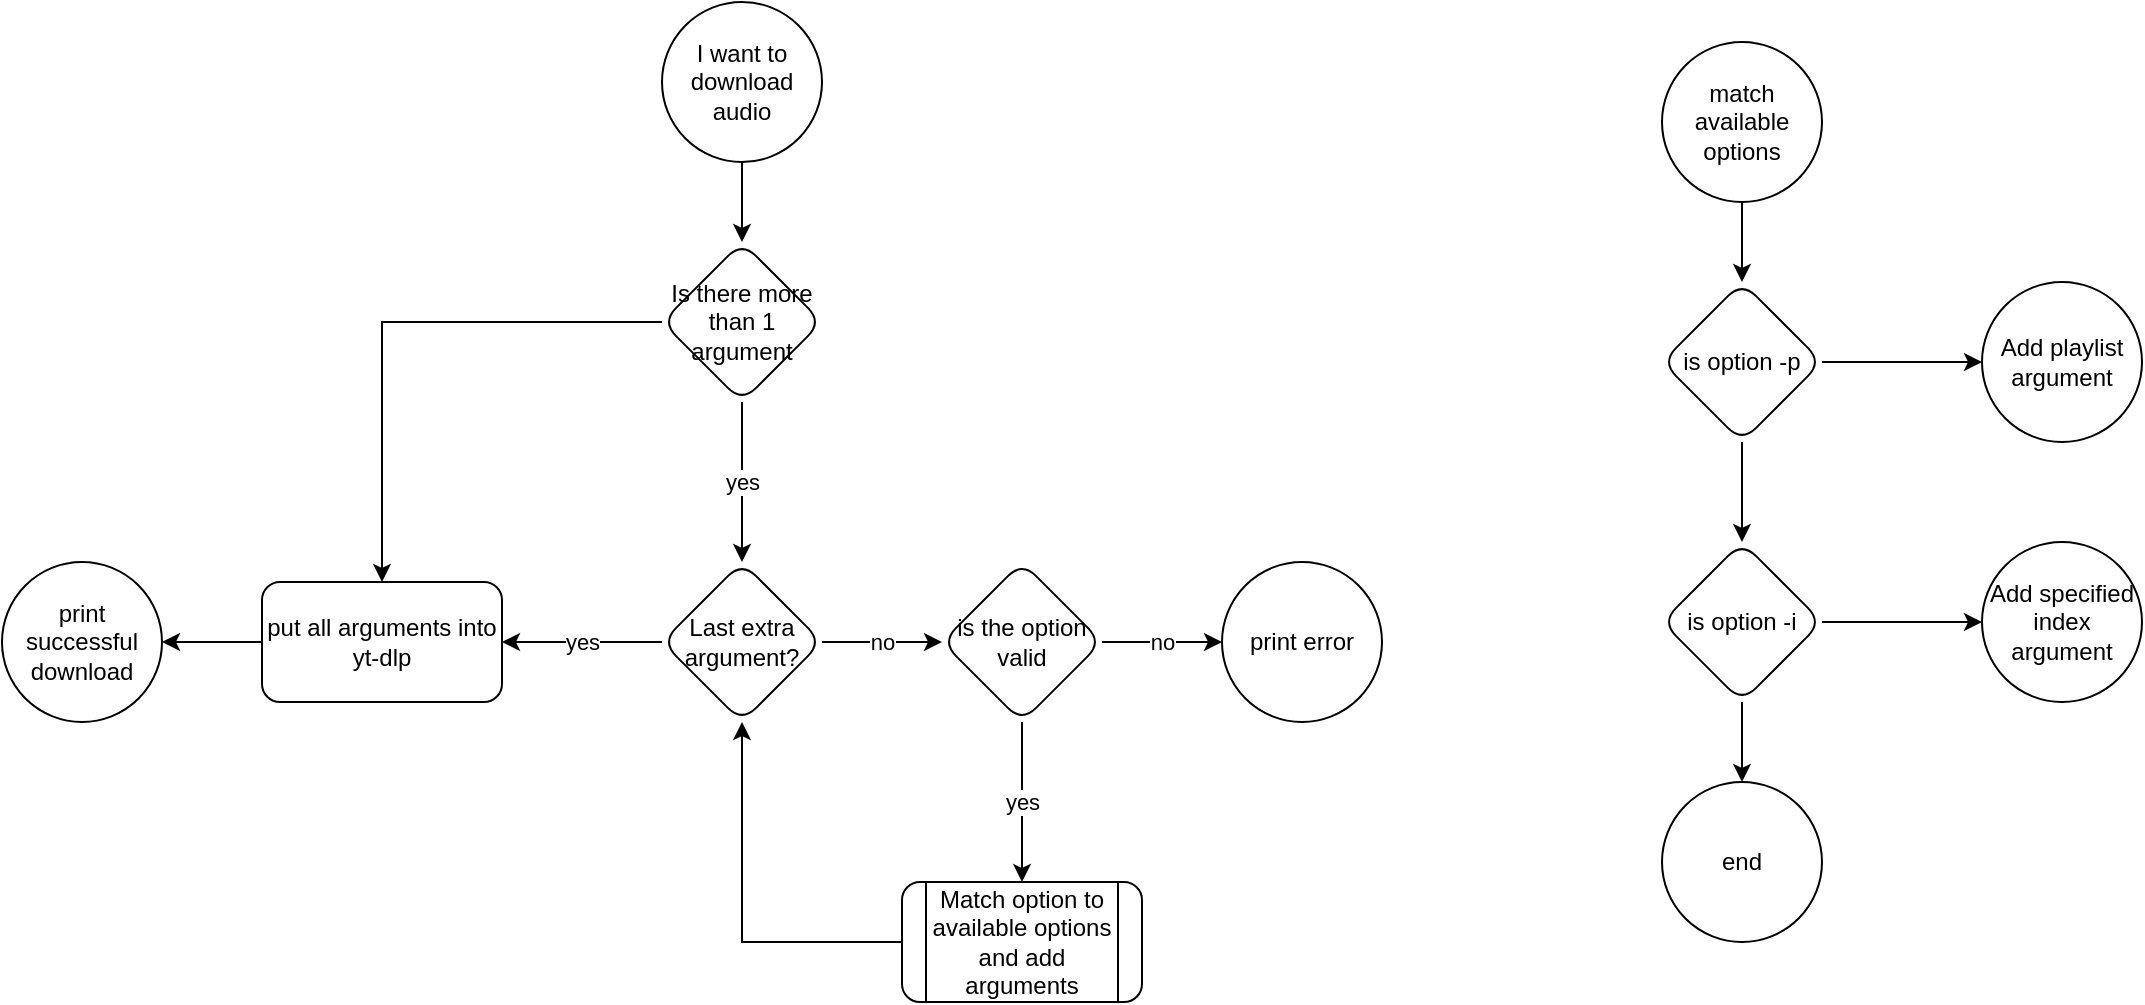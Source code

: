 <mxfile version="20.8.10" type="device"><diagram id="C5RBs43oDa-KdzZeNtuy" name="Page-1"><mxGraphModel dx="825" dy="527" grid="1" gridSize="10" guides="1" tooltips="1" connect="1" arrows="1" fold="1" page="1" pageScale="1" pageWidth="827" pageHeight="1169" math="0" shadow="0"><root><mxCell id="WIyWlLk6GJQsqaUBKTNV-0"/><mxCell id="WIyWlLk6GJQsqaUBKTNV-1" parent="WIyWlLk6GJQsqaUBKTNV-0"/><mxCell id="EcgEFY4i0xf3Wzjdhyih-6" value="yes" style="edgeStyle=orthogonalEdgeStyle;rounded=0;orthogonalLoop=1;jettySize=auto;html=1;" edge="1" parent="WIyWlLk6GJQsqaUBKTNV-1" source="EcgEFY4i0xf3Wzjdhyih-0" target="EcgEFY4i0xf3Wzjdhyih-5"><mxGeometry relative="1" as="geometry"/></mxCell><mxCell id="EcgEFY4i0xf3Wzjdhyih-25" style="edgeStyle=orthogonalEdgeStyle;rounded=0;orthogonalLoop=1;jettySize=auto;html=1;" edge="1" parent="WIyWlLk6GJQsqaUBKTNV-1" source="EcgEFY4i0xf3Wzjdhyih-0" target="EcgEFY4i0xf3Wzjdhyih-22"><mxGeometry relative="1" as="geometry"><mxPoint x="260" y="280" as="targetPoint"/></mxGeometry></mxCell><mxCell id="EcgEFY4i0xf3Wzjdhyih-0" value="Is there more than 1 argument" style="rhombus;whiteSpace=wrap;html=1;rounded=1;glass=0;strokeWidth=1;shadow=0;" vertex="1" parent="WIyWlLk6GJQsqaUBKTNV-1"><mxGeometry x="350" y="220" width="80" height="80" as="geometry"/></mxCell><mxCell id="EcgEFY4i0xf3Wzjdhyih-13" value="no" style="edgeStyle=orthogonalEdgeStyle;rounded=0;orthogonalLoop=1;jettySize=auto;html=1;" edge="1" parent="WIyWlLk6GJQsqaUBKTNV-1" source="EcgEFY4i0xf3Wzjdhyih-5" target="EcgEFY4i0xf3Wzjdhyih-12"><mxGeometry relative="1" as="geometry"/></mxCell><mxCell id="EcgEFY4i0xf3Wzjdhyih-23" value="yes" style="edgeStyle=orthogonalEdgeStyle;rounded=0;orthogonalLoop=1;jettySize=auto;html=1;" edge="1" parent="WIyWlLk6GJQsqaUBKTNV-1" source="EcgEFY4i0xf3Wzjdhyih-5" target="EcgEFY4i0xf3Wzjdhyih-22"><mxGeometry relative="1" as="geometry"/></mxCell><mxCell id="EcgEFY4i0xf3Wzjdhyih-5" value="Last extra argument?" style="rhombus;whiteSpace=wrap;html=1;rounded=1;glass=0;strokeWidth=1;shadow=0;" vertex="1" parent="WIyWlLk6GJQsqaUBKTNV-1"><mxGeometry x="350" y="380" width="80" height="80" as="geometry"/></mxCell><mxCell id="EcgEFY4i0xf3Wzjdhyih-19" value="no" style="edgeStyle=orthogonalEdgeStyle;rounded=0;orthogonalLoop=1;jettySize=auto;html=1;entryX=0;entryY=0.5;entryDx=0;entryDy=0;" edge="1" parent="WIyWlLk6GJQsqaUBKTNV-1" source="EcgEFY4i0xf3Wzjdhyih-12" target="EcgEFY4i0xf3Wzjdhyih-16"><mxGeometry relative="1" as="geometry"/></mxCell><mxCell id="EcgEFY4i0xf3Wzjdhyih-20" value="yes" style="edgeStyle=orthogonalEdgeStyle;rounded=0;orthogonalLoop=1;jettySize=auto;html=1;" edge="1" parent="WIyWlLk6GJQsqaUBKTNV-1" source="EcgEFY4i0xf3Wzjdhyih-12" target="EcgEFY4i0xf3Wzjdhyih-14"><mxGeometry relative="1" as="geometry"/></mxCell><mxCell id="EcgEFY4i0xf3Wzjdhyih-12" value="is the option valid" style="rhombus;whiteSpace=wrap;html=1;rounded=1;glass=0;strokeWidth=1;shadow=0;" vertex="1" parent="WIyWlLk6GJQsqaUBKTNV-1"><mxGeometry x="490" y="380" width="80" height="80" as="geometry"/></mxCell><mxCell id="EcgEFY4i0xf3Wzjdhyih-21" style="edgeStyle=orthogonalEdgeStyle;rounded=0;orthogonalLoop=1;jettySize=auto;html=1;" edge="1" parent="WIyWlLk6GJQsqaUBKTNV-1" source="EcgEFY4i0xf3Wzjdhyih-14" target="EcgEFY4i0xf3Wzjdhyih-5"><mxGeometry relative="1" as="geometry"/></mxCell><mxCell id="EcgEFY4i0xf3Wzjdhyih-14" value="Match option to available options and add arguments" style="shape=process;whiteSpace=wrap;html=1;backgroundOutline=1;rounded=1;glass=0;strokeWidth=1;shadow=0;" vertex="1" parent="WIyWlLk6GJQsqaUBKTNV-1"><mxGeometry x="470" y="540" width="120" height="60" as="geometry"/></mxCell><mxCell id="EcgEFY4i0xf3Wzjdhyih-16" value="print error" style="ellipse;whiteSpace=wrap;html=1;rounded=1;glass=0;strokeWidth=1;shadow=0;" vertex="1" parent="WIyWlLk6GJQsqaUBKTNV-1"><mxGeometry x="630" y="380" width="80" height="80" as="geometry"/></mxCell><mxCell id="EcgEFY4i0xf3Wzjdhyih-27" style="edgeStyle=orthogonalEdgeStyle;rounded=0;orthogonalLoop=1;jettySize=auto;html=1;" edge="1" parent="WIyWlLk6GJQsqaUBKTNV-1" source="EcgEFY4i0xf3Wzjdhyih-22" target="EcgEFY4i0xf3Wzjdhyih-26"><mxGeometry relative="1" as="geometry"/></mxCell><mxCell id="EcgEFY4i0xf3Wzjdhyih-22" value="put all arguments into yt-dlp" style="whiteSpace=wrap;html=1;rounded=1;glass=0;strokeWidth=1;shadow=0;" vertex="1" parent="WIyWlLk6GJQsqaUBKTNV-1"><mxGeometry x="150" y="390" width="120" height="60" as="geometry"/></mxCell><mxCell id="EcgEFY4i0xf3Wzjdhyih-26" value="print successful download" style="ellipse;whiteSpace=wrap;html=1;rounded=1;glass=0;strokeWidth=1;shadow=0;" vertex="1" parent="WIyWlLk6GJQsqaUBKTNV-1"><mxGeometry x="20" y="380" width="80" height="80" as="geometry"/></mxCell><mxCell id="EcgEFY4i0xf3Wzjdhyih-29" style="edgeStyle=orthogonalEdgeStyle;rounded=0;orthogonalLoop=1;jettySize=auto;html=1;" edge="1" parent="WIyWlLk6GJQsqaUBKTNV-1" source="EcgEFY4i0xf3Wzjdhyih-28" target="EcgEFY4i0xf3Wzjdhyih-0"><mxGeometry relative="1" as="geometry"/></mxCell><mxCell id="EcgEFY4i0xf3Wzjdhyih-28" value="I want to download audio" style="ellipse;whiteSpace=wrap;html=1;aspect=fixed;rounded=1;" vertex="1" parent="WIyWlLk6GJQsqaUBKTNV-1"><mxGeometry x="350" y="100" width="80" height="80" as="geometry"/></mxCell><mxCell id="EcgEFY4i0xf3Wzjdhyih-32" value="" style="edgeStyle=orthogonalEdgeStyle;rounded=0;orthogonalLoop=1;jettySize=auto;html=1;" edge="1" parent="WIyWlLk6GJQsqaUBKTNV-1" source="EcgEFY4i0xf3Wzjdhyih-30" target="EcgEFY4i0xf3Wzjdhyih-31"><mxGeometry relative="1" as="geometry"/></mxCell><mxCell id="EcgEFY4i0xf3Wzjdhyih-30" value="match available options" style="ellipse;whiteSpace=wrap;html=1;aspect=fixed;rounded=1;" vertex="1" parent="WIyWlLk6GJQsqaUBKTNV-1"><mxGeometry x="850" y="120" width="80" height="80" as="geometry"/></mxCell><mxCell id="EcgEFY4i0xf3Wzjdhyih-35" style="edgeStyle=orthogonalEdgeStyle;rounded=0;orthogonalLoop=1;jettySize=auto;html=1;" edge="1" parent="WIyWlLk6GJQsqaUBKTNV-1" source="EcgEFY4i0xf3Wzjdhyih-31" target="EcgEFY4i0xf3Wzjdhyih-36"><mxGeometry relative="1" as="geometry"><mxPoint x="1000.0" y="280" as="targetPoint"/></mxGeometry></mxCell><mxCell id="EcgEFY4i0xf3Wzjdhyih-39" style="edgeStyle=orthogonalEdgeStyle;rounded=0;orthogonalLoop=1;jettySize=auto;html=1;" edge="1" parent="WIyWlLk6GJQsqaUBKTNV-1" source="EcgEFY4i0xf3Wzjdhyih-31" target="EcgEFY4i0xf3Wzjdhyih-38"><mxGeometry relative="1" as="geometry"/></mxCell><mxCell id="EcgEFY4i0xf3Wzjdhyih-31" value="is option -p" style="rhombus;whiteSpace=wrap;html=1;rounded=1;" vertex="1" parent="WIyWlLk6GJQsqaUBKTNV-1"><mxGeometry x="850" y="240" width="80" height="80" as="geometry"/></mxCell><mxCell id="EcgEFY4i0xf3Wzjdhyih-36" value="Add playlist argument" style="ellipse;whiteSpace=wrap;html=1;aspect=fixed;rounded=1;" vertex="1" parent="WIyWlLk6GJQsqaUBKTNV-1"><mxGeometry x="1010" y="240" width="80" height="80" as="geometry"/></mxCell><mxCell id="EcgEFY4i0xf3Wzjdhyih-41" style="edgeStyle=orthogonalEdgeStyle;rounded=0;orthogonalLoop=1;jettySize=auto;html=1;" edge="1" parent="WIyWlLk6GJQsqaUBKTNV-1" source="EcgEFY4i0xf3Wzjdhyih-38" target="EcgEFY4i0xf3Wzjdhyih-40"><mxGeometry relative="1" as="geometry"/></mxCell><mxCell id="EcgEFY4i0xf3Wzjdhyih-43" style="edgeStyle=orthogonalEdgeStyle;rounded=0;orthogonalLoop=1;jettySize=auto;html=1;" edge="1" parent="WIyWlLk6GJQsqaUBKTNV-1" source="EcgEFY4i0xf3Wzjdhyih-38" target="EcgEFY4i0xf3Wzjdhyih-42"><mxGeometry relative="1" as="geometry"/></mxCell><mxCell id="EcgEFY4i0xf3Wzjdhyih-38" value="is option -i" style="rhombus;whiteSpace=wrap;html=1;rounded=1;" vertex="1" parent="WIyWlLk6GJQsqaUBKTNV-1"><mxGeometry x="850" y="370" width="80" height="80" as="geometry"/></mxCell><mxCell id="EcgEFY4i0xf3Wzjdhyih-40" value="Add specified index argument" style="ellipse;whiteSpace=wrap;html=1;rounded=1;" vertex="1" parent="WIyWlLk6GJQsqaUBKTNV-1"><mxGeometry x="1010" y="370" width="80" height="80" as="geometry"/></mxCell><mxCell id="EcgEFY4i0xf3Wzjdhyih-42" value="end" style="ellipse;whiteSpace=wrap;html=1;rounded=1;" vertex="1" parent="WIyWlLk6GJQsqaUBKTNV-1"><mxGeometry x="850" y="490" width="80" height="80" as="geometry"/></mxCell></root></mxGraphModel></diagram></mxfile>
